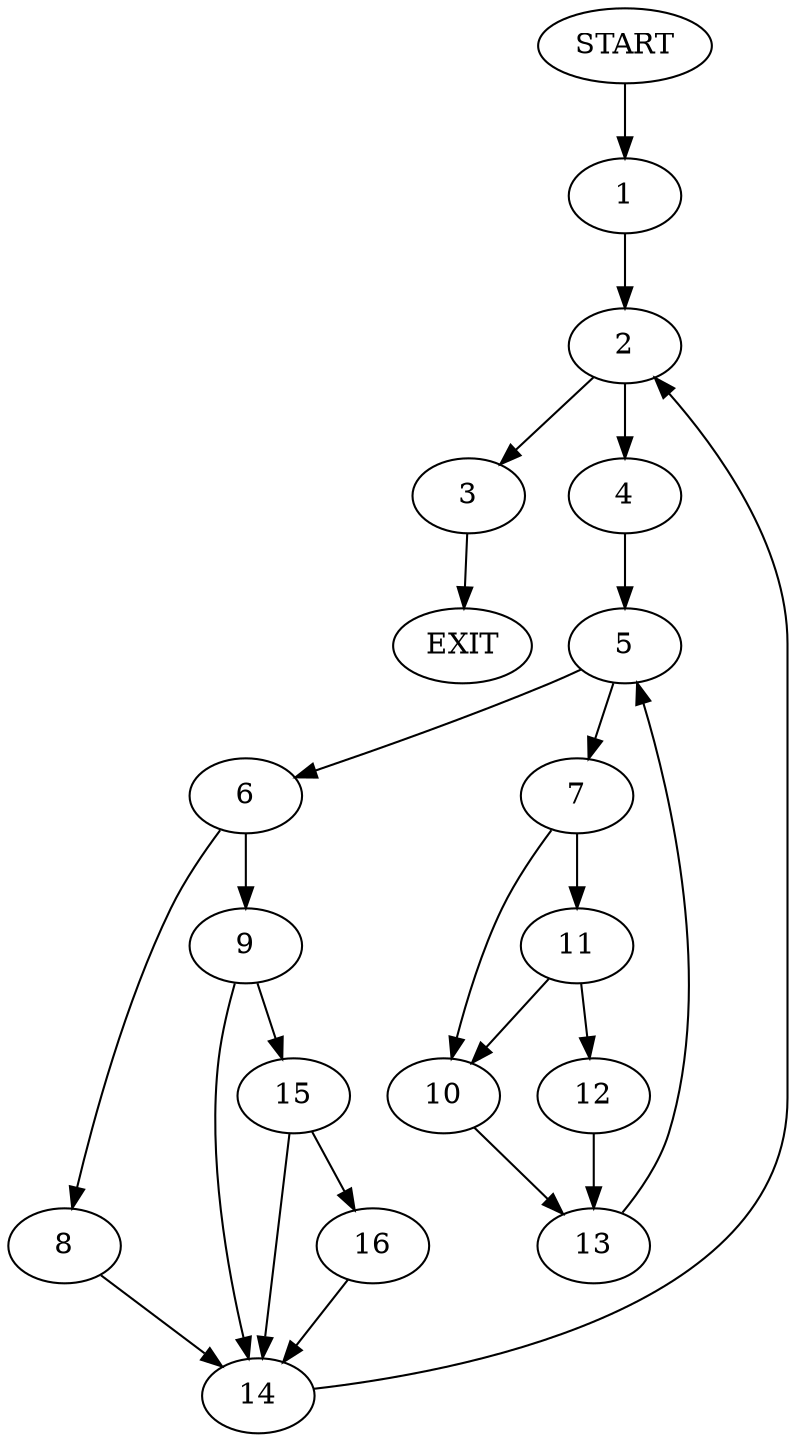 digraph {
0 [label="START"]
17 [label="EXIT"]
0 -> 1
1 -> 2
2 -> 3
2 -> 4
4 -> 5
3 -> 17
5 -> 6
5 -> 7
6 -> 8
6 -> 9
7 -> 10
7 -> 11
11 -> 10
11 -> 12
10 -> 13
12 -> 13
13 -> 5
8 -> 14
9 -> 14
9 -> 15
14 -> 2
15 -> 14
15 -> 16
16 -> 14
}
